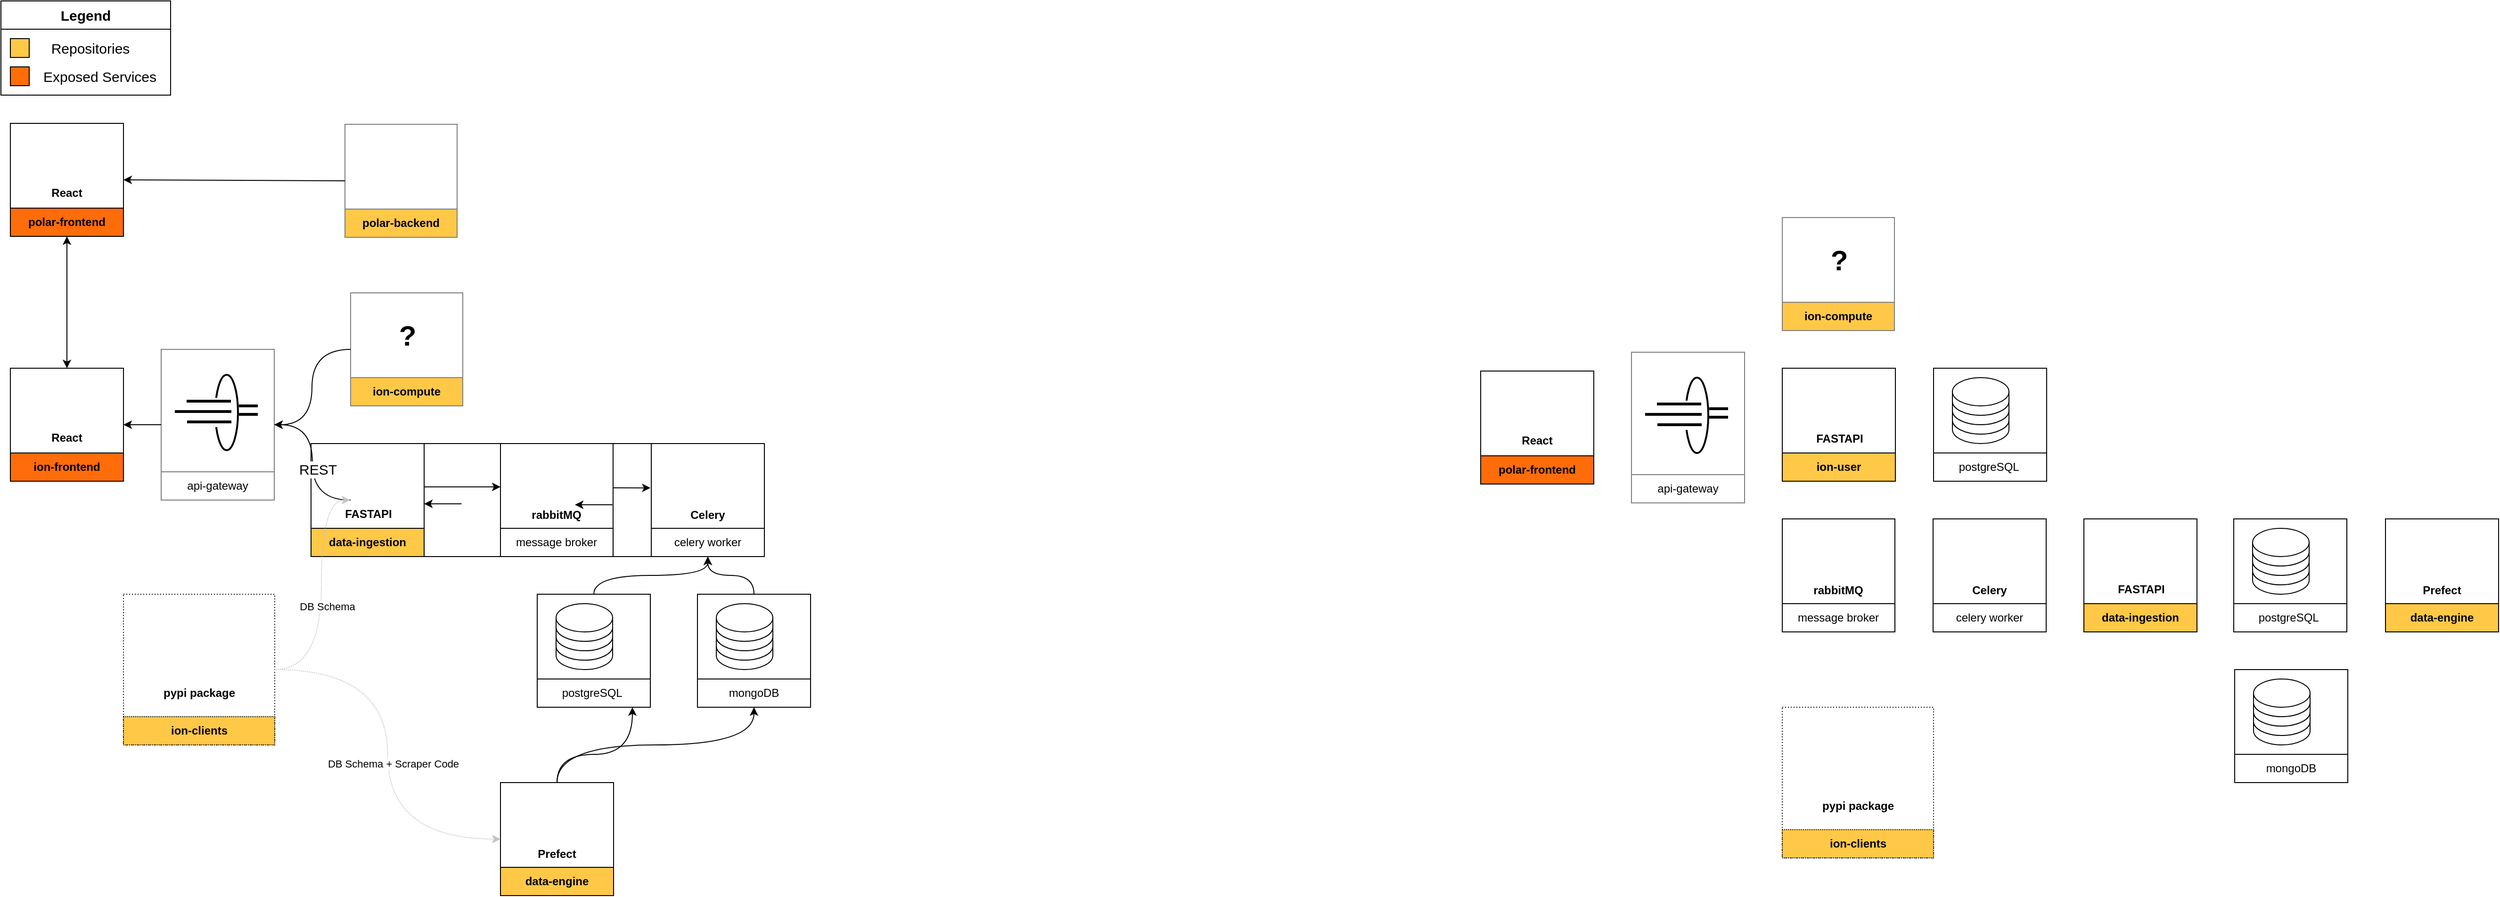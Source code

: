 <mxfile version="20.8.16" type="device"><diagram id="ExhYxQzAcuOy9JHTL2ED" name="Page-1"><mxGraphModel dx="445" dy="863" grid="1" gridSize="10" guides="1" tooltips="1" connect="1" arrows="1" fold="1" page="1" pageScale="1" pageWidth="827" pageHeight="1169" math="0" shadow="0"><root><mxCell id="0"/><mxCell id="1" parent="0"/><mxCell id="QATVkv1uI5RGOfBetFXg-28" value="" style="group;fillColor=#CAAEF5;fontColor=#333333;strokeColor=#666666;" parent="1" vertex="1" connectable="0"><mxGeometry x="1480" y="520" width="280" height="120" as="geometry"/></mxCell><mxCell id="QATVkv1uI5RGOfBetFXg-54" value="" style="rounded=0;whiteSpace=wrap;html=1;strokeColor=#000000;fontSize=30;fillColor=#FFFFFF;" parent="QATVkv1uI5RGOfBetFXg-28" vertex="1"><mxGeometry x="-160.533" width="440.533" height="120" as="geometry"/></mxCell><mxCell id="QATVkv1uI5RGOfBetFXg-29" value="" style="whiteSpace=wrap;html=1;aspect=fixed;strokeColor=#000000;" parent="QATVkv1uI5RGOfBetFXg-28" vertex="1"><mxGeometry width="119.467" height="119.467" as="geometry"/></mxCell><mxCell id="QATVkv1uI5RGOfBetFXg-31" value="&lt;b&gt;rabbitMQ&lt;/b&gt;" style="text;html=1;strokeColor=none;fillColor=none;align=center;verticalAlign=middle;whiteSpace=wrap;rounded=0;" parent="QATVkv1uI5RGOfBetFXg-28" vertex="1"><mxGeometry y="61" width="119.467" height="30" as="geometry"/></mxCell><mxCell id="QATVkv1uI5RGOfBetFXg-32" value="message broker" style="rounded=0;whiteSpace=wrap;html=1;strokeColor=#000000;" parent="QATVkv1uI5RGOfBetFXg-28" vertex="1"><mxGeometry y="90" width="119.467" height="30" as="geometry"/></mxCell><mxCell id="QATVkv1uI5RGOfBetFXg-33" value="" style="shape=image;verticalLabelPosition=bottom;labelBackgroundColor=default;verticalAlign=top;aspect=fixed;imageAspect=0;image=https://cdn.thenewstack.io/media/2014/04/homepage-docker-logo.png;" parent="QATVkv1uI5RGOfBetFXg-28" vertex="1"><mxGeometry x="87.111" y="2" width="30.364" height="25.128" as="geometry"/></mxCell><mxCell id="QATVkv1uI5RGOfBetFXg-27" value="" style="shape=image;verticalLabelPosition=bottom;labelBackgroundColor=default;verticalAlign=top;aspect=fixed;imageAspect=0;image=https://cdn.freebiesupply.com/logos/large/2x/rabbitmq-logo-png-transparent.png;" parent="QATVkv1uI5RGOfBetFXg-28" vertex="1"><mxGeometry x="42.062" y="23.4" width="35.342" height="37.433" as="geometry"/></mxCell><mxCell id="QATVkv1uI5RGOfBetFXg-57" value="" style="endArrow=classic;html=1;rounded=0;strokeColor=#000000;fontSize=30;exitX=1.002;exitY=0.383;exitDx=0;exitDy=0;exitPerimeter=0;" parent="QATVkv1uI5RGOfBetFXg-28" edge="1"><mxGeometry width="50" height="50" relative="1" as="geometry"><mxPoint x="119.47" y="47.03" as="sourcePoint"/><mxPoint x="159.23" y="47.07" as="targetPoint"/></mxGeometry></mxCell><mxCell id="SVXWoCBxhuAYc9xkuDlU-18" value="" style="group" parent="1" vertex="1" connectable="0"><mxGeometry x="1480" y="880" width="120" height="120" as="geometry"/></mxCell><mxCell id="SVXWoCBxhuAYc9xkuDlU-14" value="" style="whiteSpace=wrap;html=1;aspect=fixed;strokeColor=#000000;" parent="SVXWoCBxhuAYc9xkuDlU-18" vertex="1"><mxGeometry width="120" height="120" as="geometry"/></mxCell><mxCell id="SVXWoCBxhuAYc9xkuDlU-1" value="" style="shape=image;verticalLabelPosition=bottom;labelBackgroundColor=default;verticalAlign=top;aspect=fixed;imageAspect=0;image=https://cdn.cookielaw.org/logos/06aed6f4-2a95-4ea3-830f-8a58d00e95f3/a5bbb6a9-9eda-4337-911d-748d3ba8de00/e6a6f399-c126-472d-8dcb-721200063fe9/prefect-logo-gradient-navy.png;clipPath=inset(0% 83.33% 0% 0%);" parent="SVXWoCBxhuAYc9xkuDlU-18" vertex="1"><mxGeometry x="44.44" y="14.09" width="31.11" height="47.91" as="geometry"/></mxCell><mxCell id="SVXWoCBxhuAYc9xkuDlU-16" value="&lt;b&gt;Prefect&lt;/b&gt;" style="text;html=1;strokeColor=none;fillColor=none;align=center;verticalAlign=middle;whiteSpace=wrap;rounded=0;" parent="SVXWoCBxhuAYc9xkuDlU-18" vertex="1"><mxGeometry y="61" width="120" height="30" as="geometry"/></mxCell><mxCell id="SVXWoCBxhuAYc9xkuDlU-17" value="&lt;b&gt;data-engine&lt;/b&gt;" style="rounded=0;whiteSpace=wrap;html=1;strokeColor=#000000;fillColor=#FFC847;" parent="SVXWoCBxhuAYc9xkuDlU-18" vertex="1"><mxGeometry y="90" width="120" height="30" as="geometry"/></mxCell><mxCell id="SVXWoCBxhuAYc9xkuDlU-67" value="" style="shape=image;verticalLabelPosition=bottom;labelBackgroundColor=default;verticalAlign=top;aspect=fixed;imageAspect=0;image=https://cdn.thenewstack.io/media/2014/04/homepage-docker-logo.png;" parent="SVXWoCBxhuAYc9xkuDlU-18" vertex="1"><mxGeometry x="87.5" y="2" width="30.5" height="25.24" as="geometry"/></mxCell><mxCell id="eRYRirckqmiSLzwmpK29-10" value="" style="shape=image;verticalLabelPosition=bottom;labelBackgroundColor=default;verticalAlign=top;aspect=fixed;imageAspect=0;image=https://cdn3.iconfinder.com/data/icons/logos-and-brands-adobe/512/267_Python-512.png;" parent="SVXWoCBxhuAYc9xkuDlU-18" vertex="1"><mxGeometry x="3" y="3" width="30" height="30" as="geometry"/></mxCell><mxCell id="SVXWoCBxhuAYc9xkuDlU-24" value="" style="group" parent="1" vertex="1" connectable="0"><mxGeometry x="960" y="440" width="120" height="120" as="geometry"/></mxCell><mxCell id="SVXWoCBxhuAYc9xkuDlU-20" value="" style="whiteSpace=wrap;html=1;aspect=fixed;strokeColor=#000000;container=0;" parent="SVXWoCBxhuAYc9xkuDlU-24" vertex="1"><mxGeometry width="120" height="120" as="geometry"/></mxCell><mxCell id="SVXWoCBxhuAYc9xkuDlU-22" value="&lt;b&gt;React&lt;/b&gt;" style="text;html=1;strokeColor=none;fillColor=none;align=center;verticalAlign=middle;whiteSpace=wrap;rounded=0;container=0;" parent="SVXWoCBxhuAYc9xkuDlU-24" vertex="1"><mxGeometry y="59" width="120" height="30" as="geometry"/></mxCell><mxCell id="SVXWoCBxhuAYc9xkuDlU-23" value="&lt;b&gt;ion-frontend&lt;/b&gt;" style="rounded=0;whiteSpace=wrap;html=1;strokeColor=#000000;container=0;fillColor=#FF6C0A;" parent="SVXWoCBxhuAYc9xkuDlU-24" vertex="1"><mxGeometry y="90" width="120" height="30" as="geometry"/></mxCell><mxCell id="hdRkNQ8Wkv3Grxnh5tuh-3" value="" style="shape=image;verticalLabelPosition=bottom;labelBackgroundColor=default;verticalAlign=top;aspect=fixed;imageAspect=0;image=https://upload.wikimedia.org/wikipedia/commons/thumb/a/a7/React-icon.svg/2300px-React-icon.svg.png;container=0;" parent="SVXWoCBxhuAYc9xkuDlU-24" vertex="1"><mxGeometry x="33" y="17" width="53.02" height="46.08" as="geometry"/></mxCell><mxCell id="SVXWoCBxhuAYc9xkuDlU-60" value="" style="shape=image;verticalLabelPosition=bottom;labelBackgroundColor=default;verticalAlign=top;aspect=fixed;imageAspect=0;image=https://cdn.thenewstack.io/media/2014/04/homepage-docker-logo.png;" parent="SVXWoCBxhuAYc9xkuDlU-24" vertex="1"><mxGeometry x="86.5" y="3" width="30.5" height="25.24" as="geometry"/></mxCell><mxCell id="eRYRirckqmiSLzwmpK29-11" value="" style="shape=image;verticalLabelPosition=bottom;labelBackgroundColor=default;verticalAlign=top;aspect=fixed;imageAspect=0;image=https://cdn-icons-png.flaticon.com/512/5968/5968381.png;" parent="SVXWoCBxhuAYc9xkuDlU-24" vertex="1"><mxGeometry x="3" y="3" width="26.38" height="26.38" as="geometry"/></mxCell><mxCell id="SVXWoCBxhuAYc9xkuDlU-31" value="" style="group;fontStyle=1" parent="1" vertex="1" connectable="0"><mxGeometry x="1280" y="520" width="559" height="390" as="geometry"/></mxCell><mxCell id="QATVkv1uI5RGOfBetFXg-55" value="" style="whiteSpace=wrap;html=1;aspect=fixed;strokeColor=#000000;fontSize=30;fillColor=#FFFFFF;" parent="SVXWoCBxhuAYc9xkuDlU-31" vertex="1"><mxGeometry x="-1" width="120" height="120" as="geometry"/></mxCell><mxCell id="SVXWoCBxhuAYc9xkuDlU-28" value="&lt;b&gt;FASTAPI&lt;/b&gt;" style="text;html=1;strokeColor=none;fillColor=none;align=center;verticalAlign=middle;whiteSpace=wrap;rounded=0;container=0;" parent="SVXWoCBxhuAYc9xkuDlU-31" vertex="1"><mxGeometry y="60" width="120" height="30" as="geometry"/></mxCell><mxCell id="SVXWoCBxhuAYc9xkuDlU-29" value="&lt;b&gt;data-ingestion&lt;/b&gt;" style="rounded=0;whiteSpace=wrap;html=1;strokeColor=#000000;container=0;fillColor=#FFC847;" parent="SVXWoCBxhuAYc9xkuDlU-31" vertex="1"><mxGeometry x="-1" y="90" width="120" height="30" as="geometry"/></mxCell><mxCell id="SVXWoCBxhuAYc9xkuDlU-25" value="" style="shape=image;verticalLabelPosition=bottom;labelBackgroundColor=default;verticalAlign=top;aspect=fixed;imageAspect=0;image=https://pbs.twimg.com/profile_images/1417542931209199621/fWMEIB5j_400x400.jpg;" parent="SVXWoCBxhuAYc9xkuDlU-31" vertex="1"><mxGeometry x="35" y="10" width="50" height="50" as="geometry"/></mxCell><mxCell id="SVXWoCBxhuAYc9xkuDlU-68" value="" style="shape=image;verticalLabelPosition=bottom;labelBackgroundColor=default;verticalAlign=top;aspect=fixed;imageAspect=0;image=https://cdn.thenewstack.io/media/2014/04/homepage-docker-logo.png;" parent="SVXWoCBxhuAYc9xkuDlU-31" vertex="1"><mxGeometry x="86.5" y="3" width="30.5" height="25.24" as="geometry"/></mxCell><mxCell id="QATVkv1uI5RGOfBetFXg-59" value="" style="endArrow=classic;html=1;rounded=0;strokeColor=#000000;fontSize=30;exitX=1.002;exitY=0.383;exitDx=0;exitDy=0;exitPerimeter=0;" parent="SVXWoCBxhuAYc9xkuDlU-31" edge="1"><mxGeometry width="50" height="50" relative="1" as="geometry"><mxPoint x="158.76" y="64.04" as="sourcePoint"/><mxPoint x="119.0" y="64.0" as="targetPoint"/></mxGeometry></mxCell><mxCell id="QATVkv1uI5RGOfBetFXg-60" value="" style="endArrow=classic;html=1;rounded=0;strokeColor=#000000;fontSize=30;exitX=1.002;exitY=0.383;exitDx=0;exitDy=0;exitPerimeter=0;" parent="SVXWoCBxhuAYc9xkuDlU-31" edge="1"><mxGeometry width="50" height="50" relative="1" as="geometry"><mxPoint x="318.76" y="65.04" as="sourcePoint"/><mxPoint x="279.0" y="65.0" as="targetPoint"/></mxGeometry></mxCell><mxCell id="SVXWoCBxhuAYc9xkuDlU-13" value="" style="group" parent="SVXWoCBxhuAYc9xkuDlU-31" vertex="1" connectable="0"><mxGeometry x="239" y="160" width="120" height="120" as="geometry"/></mxCell><mxCell id="SVXWoCBxhuAYc9xkuDlU-5" value="" style="whiteSpace=wrap;html=1;aspect=fixed;strokeColor=#000000;" parent="SVXWoCBxhuAYc9xkuDlU-13" vertex="1"><mxGeometry width="120" height="120" as="geometry"/></mxCell><mxCell id="SVXWoCBxhuAYc9xkuDlU-12" value="" style="rounded=0;whiteSpace=wrap;html=1;strokeColor=#000000;" parent="SVXWoCBxhuAYc9xkuDlU-13" vertex="1"><mxGeometry width="120" height="90" as="geometry"/></mxCell><mxCell id="SVXWoCBxhuAYc9xkuDlU-8" value="" style="shape=cylinder3;whiteSpace=wrap;html=1;boundedLbl=1;backgroundOutline=1;size=15;" parent="SVXWoCBxhuAYc9xkuDlU-13" vertex="1"><mxGeometry x="20" y="40" width="60" height="40" as="geometry"/></mxCell><mxCell id="SVXWoCBxhuAYc9xkuDlU-7" value="" style="shape=cylinder3;whiteSpace=wrap;html=1;boundedLbl=1;backgroundOutline=1;size=15;" parent="SVXWoCBxhuAYc9xkuDlU-13" vertex="1"><mxGeometry x="20" y="30" width="60" height="40" as="geometry"/></mxCell><mxCell id="SVXWoCBxhuAYc9xkuDlU-6" value="" style="shape=cylinder3;whiteSpace=wrap;html=1;boundedLbl=1;backgroundOutline=1;size=15;" parent="SVXWoCBxhuAYc9xkuDlU-13" vertex="1"><mxGeometry x="20" y="20" width="60" height="40" as="geometry"/></mxCell><mxCell id="vQ2DJIrth9r0bhbWksOf-6" value="" style="shape=cylinder3;whiteSpace=wrap;html=1;boundedLbl=1;backgroundOutline=1;size=15;" parent="SVXWoCBxhuAYc9xkuDlU-13" vertex="1"><mxGeometry x="20" y="10" width="60" height="40" as="geometry"/></mxCell><mxCell id="SVXWoCBxhuAYc9xkuDlU-3" value="" style="shape=image;verticalLabelPosition=bottom;labelBackgroundColor=default;verticalAlign=top;aspect=fixed;imageAspect=0;image=https://upload.wikimedia.org/wikipedia/commons/2/29/Postgresql_elephant.svg;" parent="SVXWoCBxhuAYc9xkuDlU-13" vertex="1"><mxGeometry x="56.5" y="35" width="48.46" height="50" as="geometry"/></mxCell><mxCell id="SVXWoCBxhuAYc9xkuDlU-10" value="&lt;span style=&quot;font-weight: normal;&quot;&gt;postgreSQL&amp;nbsp;&lt;/span&gt;" style="text;html=1;strokeColor=none;fillColor=none;align=center;verticalAlign=middle;whiteSpace=wrap;rounded=0;fontStyle=1" parent="SVXWoCBxhuAYc9xkuDlU-13" vertex="1"><mxGeometry y="90" width="120" height="30" as="geometry"/></mxCell><mxCell id="SVXWoCBxhuAYc9xkuDlU-69" value="" style="shape=image;verticalLabelPosition=bottom;labelBackgroundColor=default;verticalAlign=top;aspect=fixed;imageAspect=0;image=https://cdn.thenewstack.io/media/2014/04/homepage-docker-logo.png;" parent="SVXWoCBxhuAYc9xkuDlU-13" vertex="1"><mxGeometry x="86.5" y="3" width="30.5" height="25.24" as="geometry"/></mxCell><mxCell id="SVXWoCBxhuAYc9xkuDlU-77" value="" style="group;fontStyle=1" parent="SVXWoCBxhuAYc9xkuDlU-31" vertex="1" connectable="0"><mxGeometry x="409" y="160" width="120" height="120" as="geometry"/></mxCell><mxCell id="SVXWoCBxhuAYc9xkuDlU-78" value="" style="whiteSpace=wrap;html=1;aspect=fixed;strokeColor=#000000;" parent="SVXWoCBxhuAYc9xkuDlU-77" vertex="1"><mxGeometry width="120" height="120" as="geometry"/></mxCell><mxCell id="SVXWoCBxhuAYc9xkuDlU-79" value="" style="rounded=0;whiteSpace=wrap;html=1;strokeColor=#000000;" parent="SVXWoCBxhuAYc9xkuDlU-77" vertex="1"><mxGeometry width="120" height="90" as="geometry"/></mxCell><mxCell id="SVXWoCBxhuAYc9xkuDlU-80" value="" style="shape=cylinder3;whiteSpace=wrap;html=1;boundedLbl=1;backgroundOutline=1;size=15;" parent="SVXWoCBxhuAYc9xkuDlU-77" vertex="1"><mxGeometry x="20" y="40" width="60" height="40" as="geometry"/></mxCell><mxCell id="SVXWoCBxhuAYc9xkuDlU-81" value="" style="shape=cylinder3;whiteSpace=wrap;html=1;boundedLbl=1;backgroundOutline=1;size=15;" parent="SVXWoCBxhuAYc9xkuDlU-77" vertex="1"><mxGeometry x="20" y="30" width="60" height="40" as="geometry"/></mxCell><mxCell id="SVXWoCBxhuAYc9xkuDlU-82" value="" style="shape=cylinder3;whiteSpace=wrap;html=1;boundedLbl=1;backgroundOutline=1;size=15;" parent="SVXWoCBxhuAYc9xkuDlU-77" vertex="1"><mxGeometry x="20" y="20" width="60" height="40" as="geometry"/></mxCell><mxCell id="SVXWoCBxhuAYc9xkuDlU-83" value="" style="shape=cylinder3;whiteSpace=wrap;html=1;boundedLbl=1;backgroundOutline=1;size=15;" parent="SVXWoCBxhuAYc9xkuDlU-77" vertex="1"><mxGeometry x="20" y="10" width="60" height="40" as="geometry"/></mxCell><mxCell id="SVXWoCBxhuAYc9xkuDlU-85" value="&lt;span style=&quot;font-weight: normal;&quot;&gt;mongoDB&lt;/span&gt;" style="text;html=1;strokeColor=none;fillColor=none;align=center;verticalAlign=middle;whiteSpace=wrap;rounded=0;fontStyle=1" parent="SVXWoCBxhuAYc9xkuDlU-77" vertex="1"><mxGeometry y="90" width="120" height="30" as="geometry"/></mxCell><mxCell id="SVXWoCBxhuAYc9xkuDlU-86" value="" style="shape=image;verticalLabelPosition=bottom;labelBackgroundColor=default;verticalAlign=top;aspect=fixed;imageAspect=0;image=https://cdn.thenewstack.io/media/2014/04/homepage-docker-logo.png;" parent="SVXWoCBxhuAYc9xkuDlU-77" vertex="1"><mxGeometry x="86.5" y="3" width="30.5" height="25.24" as="geometry"/></mxCell><mxCell id="SVXWoCBxhuAYc9xkuDlU-87" value="" style="shape=image;verticalLabelPosition=bottom;labelBackgroundColor=default;verticalAlign=top;aspect=fixed;imageAspect=0;image=https://miro.medium.com/max/512/1*doAg1_fMQKWFoub-6gwUiQ.png;clipPath=inset(0.33% 33.33% 22.33% 33.33%);" parent="SVXWoCBxhuAYc9xkuDlU-77" vertex="1"><mxGeometry x="69" y="28.24" width="25.86" height="60" as="geometry"/></mxCell><mxCell id="eRYRirckqmiSLzwmpK29-2" value="" style="shape=image;verticalLabelPosition=bottom;labelBackgroundColor=default;verticalAlign=top;aspect=fixed;imageAspect=0;image=https://cdn3.iconfinder.com/data/icons/logos-and-brands-adobe/512/267_Python-512.png;" parent="SVXWoCBxhuAYc9xkuDlU-31" vertex="1"><mxGeometry x="2" y="3" width="30" height="30" as="geometry"/></mxCell><mxCell id="-zPoC6QKQFAVpqKAOt8C-24" value="" style="group" vertex="1" connectable="0" parent="SVXWoCBxhuAYc9xkuDlU-31"><mxGeometry x="2039" y="80" width="120" height="120" as="geometry"/></mxCell><mxCell id="-zPoC6QKQFAVpqKAOt8C-25" value="" style="whiteSpace=wrap;html=1;aspect=fixed;strokeColor=#000000;" vertex="1" parent="-zPoC6QKQFAVpqKAOt8C-24"><mxGeometry width="120" height="120" as="geometry"/></mxCell><mxCell id="-zPoC6QKQFAVpqKAOt8C-26" value="" style="rounded=0;whiteSpace=wrap;html=1;strokeColor=#000000;" vertex="1" parent="-zPoC6QKQFAVpqKAOt8C-24"><mxGeometry width="120" height="90" as="geometry"/></mxCell><mxCell id="-zPoC6QKQFAVpqKAOt8C-27" value="" style="shape=cylinder3;whiteSpace=wrap;html=1;boundedLbl=1;backgroundOutline=1;size=15;" vertex="1" parent="-zPoC6QKQFAVpqKAOt8C-24"><mxGeometry x="20" y="40" width="60" height="40" as="geometry"/></mxCell><mxCell id="-zPoC6QKQFAVpqKAOt8C-28" value="" style="shape=cylinder3;whiteSpace=wrap;html=1;boundedLbl=1;backgroundOutline=1;size=15;" vertex="1" parent="-zPoC6QKQFAVpqKAOt8C-24"><mxGeometry x="20" y="30" width="60" height="40" as="geometry"/></mxCell><mxCell id="-zPoC6QKQFAVpqKAOt8C-29" value="" style="shape=cylinder3;whiteSpace=wrap;html=1;boundedLbl=1;backgroundOutline=1;size=15;" vertex="1" parent="-zPoC6QKQFAVpqKAOt8C-24"><mxGeometry x="20" y="20" width="60" height="40" as="geometry"/></mxCell><mxCell id="-zPoC6QKQFAVpqKAOt8C-30" value="" style="shape=cylinder3;whiteSpace=wrap;html=1;boundedLbl=1;backgroundOutline=1;size=15;" vertex="1" parent="-zPoC6QKQFAVpqKAOt8C-24"><mxGeometry x="20" y="10" width="60" height="40" as="geometry"/></mxCell><mxCell id="-zPoC6QKQFAVpqKAOt8C-31" value="" style="shape=image;verticalLabelPosition=bottom;labelBackgroundColor=default;verticalAlign=top;aspect=fixed;imageAspect=0;image=https://upload.wikimedia.org/wikipedia/commons/2/29/Postgresql_elephant.svg;" vertex="1" parent="-zPoC6QKQFAVpqKAOt8C-24"><mxGeometry x="56.5" y="35" width="48.46" height="50" as="geometry"/></mxCell><mxCell id="-zPoC6QKQFAVpqKAOt8C-32" value="&lt;span style=&quot;font-weight: normal;&quot;&gt;postgreSQL&amp;nbsp;&lt;/span&gt;" style="text;html=1;strokeColor=none;fillColor=none;align=center;verticalAlign=middle;whiteSpace=wrap;rounded=0;fontStyle=1" vertex="1" parent="-zPoC6QKQFAVpqKAOt8C-24"><mxGeometry y="90" width="120" height="30" as="geometry"/></mxCell><mxCell id="-zPoC6QKQFAVpqKAOt8C-33" value="" style="shape=image;verticalLabelPosition=bottom;labelBackgroundColor=default;verticalAlign=top;aspect=fixed;imageAspect=0;image=https://cdn.thenewstack.io/media/2014/04/homepage-docker-logo.png;" vertex="1" parent="-zPoC6QKQFAVpqKAOt8C-24"><mxGeometry x="86.5" y="3" width="30.5" height="25.24" as="geometry"/></mxCell><mxCell id="-zPoC6QKQFAVpqKAOt8C-129" value="" style="group;fontStyle=1" vertex="1" connectable="0" parent="SVXWoCBxhuAYc9xkuDlU-31"><mxGeometry x="2040" y="240" width="120" height="120" as="geometry"/></mxCell><mxCell id="-zPoC6QKQFAVpqKAOt8C-130" value="" style="whiteSpace=wrap;html=1;aspect=fixed;strokeColor=#000000;" vertex="1" parent="-zPoC6QKQFAVpqKAOt8C-129"><mxGeometry width="120" height="120" as="geometry"/></mxCell><mxCell id="-zPoC6QKQFAVpqKAOt8C-131" value="" style="rounded=0;whiteSpace=wrap;html=1;strokeColor=#000000;" vertex="1" parent="-zPoC6QKQFAVpqKAOt8C-129"><mxGeometry width="120" height="90" as="geometry"/></mxCell><mxCell id="-zPoC6QKQFAVpqKAOt8C-132" value="" style="shape=cylinder3;whiteSpace=wrap;html=1;boundedLbl=1;backgroundOutline=1;size=15;" vertex="1" parent="-zPoC6QKQFAVpqKAOt8C-129"><mxGeometry x="20" y="40" width="60" height="40" as="geometry"/></mxCell><mxCell id="-zPoC6QKQFAVpqKAOt8C-133" value="" style="shape=cylinder3;whiteSpace=wrap;html=1;boundedLbl=1;backgroundOutline=1;size=15;" vertex="1" parent="-zPoC6QKQFAVpqKAOt8C-129"><mxGeometry x="20" y="30" width="60" height="40" as="geometry"/></mxCell><mxCell id="-zPoC6QKQFAVpqKAOt8C-134" value="" style="shape=cylinder3;whiteSpace=wrap;html=1;boundedLbl=1;backgroundOutline=1;size=15;" vertex="1" parent="-zPoC6QKQFAVpqKAOt8C-129"><mxGeometry x="20" y="20" width="60" height="40" as="geometry"/></mxCell><mxCell id="-zPoC6QKQFAVpqKAOt8C-135" value="" style="shape=cylinder3;whiteSpace=wrap;html=1;boundedLbl=1;backgroundOutline=1;size=15;" vertex="1" parent="-zPoC6QKQFAVpqKAOt8C-129"><mxGeometry x="20" y="10" width="60" height="40" as="geometry"/></mxCell><mxCell id="-zPoC6QKQFAVpqKAOt8C-136" value="&lt;span style=&quot;font-weight: normal;&quot;&gt;mongoDB&lt;/span&gt;" style="text;html=1;strokeColor=none;fillColor=none;align=center;verticalAlign=middle;whiteSpace=wrap;rounded=0;fontStyle=1" vertex="1" parent="-zPoC6QKQFAVpqKAOt8C-129"><mxGeometry y="90" width="120" height="30" as="geometry"/></mxCell><mxCell id="-zPoC6QKQFAVpqKAOt8C-137" value="" style="shape=image;verticalLabelPosition=bottom;labelBackgroundColor=default;verticalAlign=top;aspect=fixed;imageAspect=0;image=https://cdn.thenewstack.io/media/2014/04/homepage-docker-logo.png;" vertex="1" parent="-zPoC6QKQFAVpqKAOt8C-129"><mxGeometry x="86.5" y="3" width="30.5" height="25.24" as="geometry"/></mxCell><mxCell id="-zPoC6QKQFAVpqKAOt8C-138" value="" style="shape=image;verticalLabelPosition=bottom;labelBackgroundColor=default;verticalAlign=top;aspect=fixed;imageAspect=0;image=https://miro.medium.com/max/512/1*doAg1_fMQKWFoub-6gwUiQ.png;clipPath=inset(0.33% 33.33% 22.33% 33.33%);" vertex="1" parent="-zPoC6QKQFAVpqKAOt8C-129"><mxGeometry x="69" y="28.24" width="25.86" height="60" as="geometry"/></mxCell><mxCell id="SVXWoCBxhuAYc9xkuDlU-50" value="" style="group;fontStyle=1" parent="1" vertex="1" connectable="0"><mxGeometry x="1120" y="420" width="120" height="160" as="geometry"/></mxCell><mxCell id="SVXWoCBxhuAYc9xkuDlU-38" value="" style="rounded=0;whiteSpace=wrap;html=1;strokeColor=#7D7D7D;" parent="SVXWoCBxhuAYc9xkuDlU-50" vertex="1"><mxGeometry width="120" height="160" as="geometry"/></mxCell><mxCell id="SVXWoCBxhuAYc9xkuDlU-47" value="" style="group" parent="SVXWoCBxhuAYc9xkuDlU-50" vertex="1" connectable="0"><mxGeometry x="14.5" y="27" width="88" height="80" as="geometry"/></mxCell><mxCell id="SVXWoCBxhuAYc9xkuDlU-39" value="" style="ellipse;whiteSpace=wrap;html=1;strokeColor=#000000;strokeWidth=2;" parent="SVXWoCBxhuAYc9xkuDlU-47" vertex="1"><mxGeometry x="43" width="24" height="80" as="geometry"/></mxCell><mxCell id="SVXWoCBxhuAYc9xkuDlU-41" value="" style="rounded=0;whiteSpace=wrap;html=1;strokeColor=#FFFFFF;" parent="SVXWoCBxhuAYc9xkuDlU-47" vertex="1"><mxGeometry x="41" y="25" width="10" height="30" as="geometry"/></mxCell><mxCell id="SVXWoCBxhuAYc9xkuDlU-42" value="" style="endArrow=none;html=1;strokeWidth=3;curved=1;" parent="SVXWoCBxhuAYc9xkuDlU-47" edge="1"><mxGeometry width="50" height="50" relative="1" as="geometry"><mxPoint x="12.5" y="28" as="sourcePoint"/><mxPoint x="59.5" y="28" as="targetPoint"/></mxGeometry></mxCell><mxCell id="SVXWoCBxhuAYc9xkuDlU-43" value="" style="endArrow=none;html=1;strokeWidth=3;curved=1;" parent="SVXWoCBxhuAYc9xkuDlU-47" edge="1"><mxGeometry width="50" height="50" relative="1" as="geometry"><mxPoint y="39" as="sourcePoint"/><mxPoint x="60" y="39" as="targetPoint"/></mxGeometry></mxCell><mxCell id="SVXWoCBxhuAYc9xkuDlU-44" value="" style="endArrow=none;html=1;strokeWidth=3;curved=1;" parent="SVXWoCBxhuAYc9xkuDlU-47" edge="1"><mxGeometry width="50" height="50" relative="1" as="geometry"><mxPoint x="13" y="50" as="sourcePoint"/><mxPoint x="60" y="50" as="targetPoint"/></mxGeometry></mxCell><mxCell id="SVXWoCBxhuAYc9xkuDlU-45" value="" style="endArrow=none;html=1;strokeWidth=3;curved=1;" parent="SVXWoCBxhuAYc9xkuDlU-47" edge="1"><mxGeometry width="50" height="50" relative="1" as="geometry"><mxPoint x="68" y="33" as="sourcePoint"/><mxPoint x="88" y="33" as="targetPoint"/></mxGeometry></mxCell><mxCell id="SVXWoCBxhuAYc9xkuDlU-46" value="" style="endArrow=none;html=1;strokeWidth=3;curved=1;" parent="SVXWoCBxhuAYc9xkuDlU-47" edge="1"><mxGeometry width="50" height="50" relative="1" as="geometry"><mxPoint x="68" y="42" as="sourcePoint"/><mxPoint x="88" y="42" as="targetPoint"/></mxGeometry></mxCell><mxCell id="SVXWoCBxhuAYc9xkuDlU-48" value="&lt;span style=&quot;font-weight: normal;&quot;&gt;api-gateway&lt;/span&gt;" style="rounded=0;whiteSpace=wrap;html=1;strokeColor=#7D7D7D;strokeWidth=1;fontStyle=1" parent="SVXWoCBxhuAYc9xkuDlU-50" vertex="1"><mxGeometry y="130" width="120" height="30" as="geometry"/></mxCell><mxCell id="SVXWoCBxhuAYc9xkuDlU-52" value="" style="endArrow=classic;html=1;strokeWidth=1;curved=1;entryX=1;entryY=0.5;entryDx=0;entryDy=0;exitX=0;exitY=0.5;exitDx=0;exitDy=0;" parent="1" source="SVXWoCBxhuAYc9xkuDlU-38" target="SVXWoCBxhuAYc9xkuDlU-20" edge="1"><mxGeometry width="50" height="50" relative="1" as="geometry"><mxPoint x="1200" y="430" as="sourcePoint"/><mxPoint x="1250" y="380" as="targetPoint"/></mxGeometry></mxCell><mxCell id="SVXWoCBxhuAYc9xkuDlU-53" style="edgeStyle=orthogonalEdgeStyle;curved=1;orthogonalLoop=1;jettySize=auto;html=1;entryX=1;entryY=0.5;entryDx=0;entryDy=0;strokeWidth=1;" parent="1" target="SVXWoCBxhuAYc9xkuDlU-38" edge="1"><mxGeometry relative="1" as="geometry"><mxPoint x="1321.0" y="580.0" as="sourcePoint"/></mxGeometry></mxCell><mxCell id="QATVkv1uI5RGOfBetFXg-72" value="REST" style="edgeLabel;html=1;align=center;verticalAlign=middle;resizable=0;points=[];fontSize=15;" parent="SVXWoCBxhuAYc9xkuDlU-53" vertex="1" connectable="0"><mxGeometry x="-0.315" y="-5" relative="1" as="geometry"><mxPoint y="-19" as="offset"/></mxGeometry></mxCell><mxCell id="SVXWoCBxhuAYc9xkuDlU-76" style="edgeStyle=orthogonalEdgeStyle;curved=1;orthogonalLoop=1;jettySize=auto;html=1;strokeWidth=1;entryX=0.5;entryY=1;entryDx=0;entryDy=0;exitX=0.5;exitY=0;exitDx=0;exitDy=0;" parent="1" source="SVXWoCBxhuAYc9xkuDlU-12" target="QATVkv1uI5RGOfBetFXg-52" edge="1"><mxGeometry relative="1" as="geometry"/></mxCell><mxCell id="SVXWoCBxhuAYc9xkuDlU-88" style="edgeStyle=orthogonalEdgeStyle;curved=1;orthogonalLoop=1;jettySize=auto;html=1;strokeWidth=1;exitX=0.5;exitY=0;exitDx=0;exitDy=0;" parent="1" source="SVXWoCBxhuAYc9xkuDlU-79" target="QATVkv1uI5RGOfBetFXg-52" edge="1"><mxGeometry relative="1" as="geometry"/></mxCell><mxCell id="SVXWoCBxhuAYc9xkuDlU-89" value="" style="group" parent="1" vertex="1" connectable="0"><mxGeometry x="1321" y="360" width="119" height="120" as="geometry"/></mxCell><mxCell id="vQ2DJIrth9r0bhbWksOf-18" value="" style="rounded=0;whiteSpace=wrap;html=1;fontStyle=1;strokeColor=#7D7D7D;" parent="SVXWoCBxhuAYc9xkuDlU-89" vertex="1"><mxGeometry width="119" height="120" as="geometry"/></mxCell><mxCell id="SVXWoCBxhuAYc9xkuDlU-55" value="ion-compute" style="rounded=0;whiteSpace=wrap;html=1;fontStyle=1;strokeColor=#7D7D7D;fillColor=#FFC847;" parent="SVXWoCBxhuAYc9xkuDlU-89" vertex="1"><mxGeometry y="90" width="119" height="30" as="geometry"/></mxCell><mxCell id="QATVkv1uI5RGOfBetFXg-15" value="&lt;b&gt;&lt;font style=&quot;font-size: 30px;&quot;&gt;?&lt;/font&gt;&lt;/b&gt;" style="text;html=1;strokeColor=none;fillColor=none;align=center;verticalAlign=middle;whiteSpace=wrap;rounded=0;dashed=1;dashPattern=1 1;" parent="SVXWoCBxhuAYc9xkuDlU-89" vertex="1"><mxGeometry x="29.5" y="30" width="60.5" height="30" as="geometry"/></mxCell><mxCell id="eRYRirckqmiSLzwmpK29-12" value="" style="shape=image;verticalLabelPosition=bottom;labelBackgroundColor=default;verticalAlign=top;aspect=fixed;imageAspect=0;image=https://upload.wikimedia.org/wikipedia/commons/thumb/d/d5/Rust_programming_language_black_logo.svg/1200px-Rust_programming_language_black_logo.svg.png;" parent="SVXWoCBxhuAYc9xkuDlU-89" vertex="1"><mxGeometry x="4.5" y="4" width="29" height="29" as="geometry"/></mxCell><mxCell id="QATVkv1uI5RGOfBetFXg-5" value="" style="group" parent="1" vertex="1" connectable="0"><mxGeometry x="1080" y="680" width="160.5" height="160" as="geometry"/></mxCell><mxCell id="vQ2DJIrth9r0bhbWksOf-9" value="" style="rounded=0;whiteSpace=wrap;html=1;dashed=1;dashPattern=1 2;" parent="QATVkv1uI5RGOfBetFXg-5" vertex="1"><mxGeometry width="160.5" height="160" as="geometry"/></mxCell><mxCell id="QATVkv1uI5RGOfBetFXg-2" value="" style="shape=image;verticalLabelPosition=bottom;labelBackgroundColor=default;verticalAlign=top;aspect=fixed;imageAspect=0;image=https://tl360.b-cdn.net/wp-content/uploads/2022/11/PyPI-Packages-696x365.jpg;clipPath=inset(18.15% 33.33% 18.15% 33.33%);" parent="QATVkv1uI5RGOfBetFXg-5" vertex="1"><mxGeometry x="45.25" y="20" width="70" height="70" as="geometry"/></mxCell><mxCell id="QATVkv1uI5RGOfBetFXg-3" value="ion-clients" style="rounded=0;whiteSpace=wrap;html=1;fontStyle=1;dashed=1;dashPattern=1 1;fillColor=#FFC847;" parent="QATVkv1uI5RGOfBetFXg-5" vertex="1"><mxGeometry y="130" width="160.5" height="30" as="geometry"/></mxCell><mxCell id="QATVkv1uI5RGOfBetFXg-4" value="pypi package" style="text;html=1;strokeColor=none;fillColor=none;align=center;verticalAlign=middle;whiteSpace=wrap;rounded=0;fontStyle=1" parent="QATVkv1uI5RGOfBetFXg-5" vertex="1"><mxGeometry y="90" width="160.5" height="30" as="geometry"/></mxCell><mxCell id="eRYRirckqmiSLzwmpK29-3" value="" style="shape=image;verticalLabelPosition=bottom;labelBackgroundColor=default;verticalAlign=top;aspect=fixed;imageAspect=0;image=https://cdn3.iconfinder.com/data/icons/logos-and-brands-adobe/512/267_Python-512.png;" parent="QATVkv1uI5RGOfBetFXg-5" vertex="1"><mxGeometry x="3" y="2" width="30" height="30" as="geometry"/></mxCell><mxCell id="QATVkv1uI5RGOfBetFXg-7" style="edgeStyle=orthogonalEdgeStyle;curved=1;orthogonalLoop=1;jettySize=auto;html=1;strokeWidth=1;exitX=1;exitY=0.5;exitDx=0;exitDy=0;entryX=0;entryY=0.5;entryDx=0;entryDy=0;dashed=1;dashPattern=1 1;strokeColor=#C4C4C4;" parent="1" source="vQ2DJIrth9r0bhbWksOf-9" target="SVXWoCBxhuAYc9xkuDlU-14" edge="1"><mxGeometry relative="1" as="geometry"><mxPoint x="1310.038" y="730.0" as="sourcePoint"/><mxPoint x="1391.038" y="650" as="targetPoint"/></mxGeometry></mxCell><mxCell id="QATVkv1uI5RGOfBetFXg-11" value="DB Schema + Scraper Code" style="edgeLabel;html=1;align=center;verticalAlign=middle;resizable=0;points=[];" parent="QATVkv1uI5RGOfBetFXg-7" vertex="1" connectable="0"><mxGeometry x="-0.006" y="2" relative="1" as="geometry"><mxPoint x="3" y="11" as="offset"/></mxGeometry></mxCell><mxCell id="QATVkv1uI5RGOfBetFXg-9" style="edgeStyle=orthogonalEdgeStyle;curved=1;orthogonalLoop=1;jettySize=auto;html=1;strokeWidth=1;exitX=1;exitY=0.5;exitDx=0;exitDy=0;dashed=1;dashPattern=1 1;strokeColor=#C4C4C4;" parent="1" source="vQ2DJIrth9r0bhbWksOf-9" edge="1"><mxGeometry relative="1" as="geometry"><mxPoint x="1130.5" y="770.0" as="sourcePoint"/><mxPoint x="1320.5" y="580" as="targetPoint"/><Array as="points"><mxPoint x="1290" y="760"/><mxPoint x="1290" y="580"/></Array></mxGeometry></mxCell><mxCell id="QATVkv1uI5RGOfBetFXg-10" value="DB Schema" style="edgeLabel;html=1;align=center;verticalAlign=middle;resizable=0;points=[];" parent="QATVkv1uI5RGOfBetFXg-9" vertex="1" connectable="0"><mxGeometry x="-0.101" y="-6" relative="1" as="geometry"><mxPoint as="offset"/></mxGeometry></mxCell><mxCell id="QATVkv1uI5RGOfBetFXg-48" value="" style="group;fillColor=#CAAEF5;fontColor=#333333;strokeColor=#666666;" parent="1" vertex="1" connectable="0"><mxGeometry x="1640" y="520" width="120" height="120" as="geometry"/></mxCell><mxCell id="QATVkv1uI5RGOfBetFXg-50" value="" style="whiteSpace=wrap;html=1;aspect=fixed;strokeColor=#000000;" parent="QATVkv1uI5RGOfBetFXg-48" vertex="1"><mxGeometry width="120" height="120" as="geometry"/></mxCell><mxCell id="QATVkv1uI5RGOfBetFXg-51" value="&lt;b&gt;Celery&lt;/b&gt;" style="text;html=1;strokeColor=none;fillColor=none;align=center;verticalAlign=middle;whiteSpace=wrap;rounded=0;" parent="QATVkv1uI5RGOfBetFXg-48" vertex="1"><mxGeometry y="61" width="120" height="30" as="geometry"/></mxCell><mxCell id="QATVkv1uI5RGOfBetFXg-52" value="celery worker" style="rounded=0;whiteSpace=wrap;html=1;strokeColor=#000000;" parent="QATVkv1uI5RGOfBetFXg-48" vertex="1"><mxGeometry y="90" width="120" height="30" as="geometry"/></mxCell><mxCell id="QATVkv1uI5RGOfBetFXg-53" value="" style="shape=image;verticalLabelPosition=bottom;labelBackgroundColor=default;verticalAlign=top;aspect=fixed;imageAspect=0;image=https://upload.wikimedia.org/wikipedia/commons/1/19/Celery_logo.png;" parent="QATVkv1uI5RGOfBetFXg-48" vertex="1"><mxGeometry x="20" width="80" height="80" as="geometry"/></mxCell><mxCell id="QATVkv1uI5RGOfBetFXg-56" value="" style="endArrow=classic;html=1;rounded=0;strokeColor=#000000;fontSize=30;exitX=1.002;exitY=0.383;exitDx=0;exitDy=0;exitPerimeter=0;" parent="1" source="QATVkv1uI5RGOfBetFXg-55" edge="1"><mxGeometry width="50" height="50" relative="1" as="geometry"><mxPoint x="1410" y="570" as="sourcePoint"/><mxPoint x="1480" y="566" as="targetPoint"/></mxGeometry></mxCell><mxCell id="QATVkv1uI5RGOfBetFXg-70" style="edgeStyle=orthogonalEdgeStyle;curved=1;orthogonalLoop=1;jettySize=auto;html=1;entryX=1;entryY=0.5;entryDx=0;entryDy=0;strokeWidth=1;exitX=0;exitY=0.5;exitDx=0;exitDy=0;" parent="1" source="vQ2DJIrth9r0bhbWksOf-18" target="SVXWoCBxhuAYc9xkuDlU-38" edge="1"><mxGeometry relative="1" as="geometry"><mxPoint x="1331.0" y="590.0" as="sourcePoint"/><mxPoint x="1250.0" y="510" as="targetPoint"/><Array as="points"><mxPoint x="1280" y="420"/><mxPoint x="1280" y="500"/></Array></mxGeometry></mxCell><mxCell id="QATVkv1uI5RGOfBetFXg-79" value="" style="group" parent="1" vertex="1" connectable="0"><mxGeometry x="950" y="50" width="180" height="100" as="geometry"/></mxCell><mxCell id="QATVkv1uI5RGOfBetFXg-73" value="" style="rounded=0;whiteSpace=wrap;html=1;labelBackgroundColor=none;strokeColor=#000000;fontSize=15;fillColor=#FFFFFF;gradientColor=none;" parent="QATVkv1uI5RGOfBetFXg-79" vertex="1"><mxGeometry width="180" height="100" as="geometry"/></mxCell><mxCell id="QATVkv1uI5RGOfBetFXg-61" value="" style="rounded=0;whiteSpace=wrap;html=1;labelBackgroundColor=#FFC847;strokeColor=#000000;fontSize=30;fillColor=#FFC847;gradientColor=none;" parent="QATVkv1uI5RGOfBetFXg-79" vertex="1"><mxGeometry x="10" y="40" width="20" height="20" as="geometry"/></mxCell><mxCell id="QATVkv1uI5RGOfBetFXg-74" value="&lt;b&gt;Legend&lt;/b&gt;" style="rounded=0;whiteSpace=wrap;html=1;labelBackgroundColor=none;strokeColor=#000000;fontSize=15;fillColor=#FFFFFF;gradientColor=none;" parent="QATVkv1uI5RGOfBetFXg-79" vertex="1"><mxGeometry width="180" height="30" as="geometry"/></mxCell><mxCell id="QATVkv1uI5RGOfBetFXg-75" value="Repositories" style="text;html=1;strokeColor=none;fillColor=none;align=center;verticalAlign=middle;whiteSpace=wrap;rounded=0;labelBackgroundColor=none;fontSize=15;" parent="QATVkv1uI5RGOfBetFXg-79" vertex="1"><mxGeometry x="40" y="35" width="110" height="30" as="geometry"/></mxCell><mxCell id="EzTy0cael-5ao9PrY3PU-1" value="" style="rounded=0;whiteSpace=wrap;html=1;labelBackgroundColor=#FFC847;strokeColor=#000000;fontSize=30;fillColor=#FF6C0A;gradientColor=none;" parent="QATVkv1uI5RGOfBetFXg-79" vertex="1"><mxGeometry x="10" y="70" width="20" height="20" as="geometry"/></mxCell><mxCell id="EzTy0cael-5ao9PrY3PU-8" value="Exposed Services" style="text;html=1;strokeColor=none;fillColor=none;align=center;verticalAlign=middle;whiteSpace=wrap;rounded=0;labelBackgroundColor=none;fontSize=15;" parent="QATVkv1uI5RGOfBetFXg-79" vertex="1"><mxGeometry x="40" y="65" width="130" height="30" as="geometry"/></mxCell><mxCell id="a53ZNoNg1YWxC0AJf83k-2" value="" style="group" parent="1" vertex="1" connectable="0"><mxGeometry x="960" y="180" width="120" height="120" as="geometry"/></mxCell><mxCell id="a53ZNoNg1YWxC0AJf83k-3" value="" style="whiteSpace=wrap;html=1;aspect=fixed;strokeColor=#000000;container=0;" parent="a53ZNoNg1YWxC0AJf83k-2" vertex="1"><mxGeometry width="120" height="120" as="geometry"/></mxCell><mxCell id="a53ZNoNg1YWxC0AJf83k-4" value="&lt;b&gt;React&lt;/b&gt;" style="text;html=1;strokeColor=none;fillColor=none;align=center;verticalAlign=middle;whiteSpace=wrap;rounded=0;container=0;" parent="a53ZNoNg1YWxC0AJf83k-2" vertex="1"><mxGeometry y="59" width="120" height="30" as="geometry"/></mxCell><mxCell id="a53ZNoNg1YWxC0AJf83k-5" value="&lt;b&gt;polar-frontend&lt;/b&gt;" style="rounded=0;whiteSpace=wrap;html=1;strokeColor=#000000;container=0;fillColor=#FF6C0A;" parent="a53ZNoNg1YWxC0AJf83k-2" vertex="1"><mxGeometry y="90" width="120" height="30" as="geometry"/></mxCell><mxCell id="a53ZNoNg1YWxC0AJf83k-6" value="" style="shape=image;verticalLabelPosition=bottom;labelBackgroundColor=default;verticalAlign=top;aspect=fixed;imageAspect=0;image=https://upload.wikimedia.org/wikipedia/commons/thumb/a/a7/React-icon.svg/2300px-React-icon.svg.png;container=0;" parent="a53ZNoNg1YWxC0AJf83k-2" vertex="1"><mxGeometry x="33" y="17" width="53.02" height="46.08" as="geometry"/></mxCell><mxCell id="a53ZNoNg1YWxC0AJf83k-7" value="" style="shape=image;verticalLabelPosition=bottom;labelBackgroundColor=default;verticalAlign=top;aspect=fixed;imageAspect=0;image=https://cdn.thenewstack.io/media/2014/04/homepage-docker-logo.png;" parent="a53ZNoNg1YWxC0AJf83k-2" vertex="1"><mxGeometry x="86.5" y="3" width="30.5" height="25.24" as="geometry"/></mxCell><mxCell id="a53ZNoNg1YWxC0AJf83k-8" value="" style="shape=image;verticalLabelPosition=bottom;labelBackgroundColor=default;verticalAlign=top;aspect=fixed;imageAspect=0;image=https://cdn-icons-png.flaticon.com/512/5968/5968381.png;" parent="a53ZNoNg1YWxC0AJf83k-2" vertex="1"><mxGeometry x="3" y="3" width="26.38" height="26.38" as="geometry"/></mxCell><mxCell id="a53ZNoNg1YWxC0AJf83k-9" value="" style="endArrow=classic;startArrow=classic;html=1;rounded=0;exitX=0.5;exitY=0;exitDx=0;exitDy=0;" parent="1" source="SVXWoCBxhuAYc9xkuDlU-20" target="a53ZNoNg1YWxC0AJf83k-5" edge="1"><mxGeometry width="50" height="50" relative="1" as="geometry"><mxPoint x="1280" y="460" as="sourcePoint"/><mxPoint x="1330" y="410" as="targetPoint"/></mxGeometry></mxCell><mxCell id="a53ZNoNg1YWxC0AJf83k-10" value="" style="group" parent="1" vertex="1" connectable="0"><mxGeometry x="1315" y="181" width="119" height="120" as="geometry"/></mxCell><mxCell id="a53ZNoNg1YWxC0AJf83k-11" value="" style="rounded=0;whiteSpace=wrap;html=1;fontStyle=1;strokeColor=#7D7D7D;" parent="a53ZNoNg1YWxC0AJf83k-10" vertex="1"><mxGeometry width="119" height="120" as="geometry"/></mxCell><mxCell id="a53ZNoNg1YWxC0AJf83k-12" value="polar-backend" style="rounded=0;whiteSpace=wrap;html=1;fontStyle=1;strokeColor=#7D7D7D;fillColor=#FFC847;" parent="a53ZNoNg1YWxC0AJf83k-10" vertex="1"><mxGeometry y="90" width="119" height="30" as="geometry"/></mxCell><mxCell id="a53ZNoNg1YWxC0AJf83k-14" value="" style="shape=image;verticalLabelPosition=bottom;labelBackgroundColor=default;verticalAlign=top;aspect=fixed;imageAspect=0;image=https://upload.wikimedia.org/wikipedia/commons/thumb/d/d5/Rust_programming_language_black_logo.svg/1200px-Rust_programming_language_black_logo.svg.png;" parent="a53ZNoNg1YWxC0AJf83k-10" vertex="1"><mxGeometry x="4.5" y="4" width="29" height="29" as="geometry"/></mxCell><mxCell id="a53ZNoNg1YWxC0AJf83k-29" value="" style="endArrow=classic;html=1;rounded=0;exitX=0;exitY=0.5;exitDx=0;exitDy=0;entryX=1;entryY=0.5;entryDx=0;entryDy=0;" parent="1" source="a53ZNoNg1YWxC0AJf83k-11" target="a53ZNoNg1YWxC0AJf83k-3" edge="1"><mxGeometry width="50" height="50" relative="1" as="geometry"><mxPoint x="1280" y="230" as="sourcePoint"/><mxPoint x="1330" y="180" as="targetPoint"/></mxGeometry></mxCell><mxCell id="-zPoC6QKQFAVpqKAOt8C-1" style="edgeStyle=orthogonalEdgeStyle;rounded=0;orthogonalLoop=1;jettySize=auto;html=1;exitX=0.5;exitY=0;exitDx=0;exitDy=0;entryX=0.5;entryY=1;entryDx=0;entryDy=0;curved=1;" edge="1" parent="1" source="SVXWoCBxhuAYc9xkuDlU-14" target="SVXWoCBxhuAYc9xkuDlU-85"><mxGeometry relative="1" as="geometry"/></mxCell><mxCell id="-zPoC6QKQFAVpqKAOt8C-2" style="edgeStyle=orthogonalEdgeStyle;curved=1;rounded=0;orthogonalLoop=1;jettySize=auto;html=1;exitX=0.5;exitY=0;exitDx=0;exitDy=0;" edge="1" parent="1" source="SVXWoCBxhuAYc9xkuDlU-14" target="SVXWoCBxhuAYc9xkuDlU-10"><mxGeometry relative="1" as="geometry"><Array as="points"><mxPoint x="1540" y="850"/><mxPoint x="1620" y="850"/></Array></mxGeometry></mxCell><mxCell id="a53ZNoNg1YWxC0AJf83k-15" value="" style="group" parent="1" vertex="1" connectable="0"><mxGeometry x="3000.5" y="440" width="120" height="120" as="geometry"/></mxCell><mxCell id="a53ZNoNg1YWxC0AJf83k-16" value="" style="whiteSpace=wrap;html=1;aspect=fixed;strokeColor=#000000;" parent="a53ZNoNg1YWxC0AJf83k-15" vertex="1"><mxGeometry width="120" height="120" as="geometry"/></mxCell><mxCell id="a53ZNoNg1YWxC0AJf83k-17" value="" style="rounded=0;whiteSpace=wrap;html=1;strokeColor=#000000;" parent="a53ZNoNg1YWxC0AJf83k-15" vertex="1"><mxGeometry width="120" height="90" as="geometry"/></mxCell><mxCell id="a53ZNoNg1YWxC0AJf83k-18" value="" style="shape=cylinder3;whiteSpace=wrap;html=1;boundedLbl=1;backgroundOutline=1;size=15;" parent="a53ZNoNg1YWxC0AJf83k-15" vertex="1"><mxGeometry x="20" y="40" width="60" height="40" as="geometry"/></mxCell><mxCell id="a53ZNoNg1YWxC0AJf83k-19" value="" style="shape=cylinder3;whiteSpace=wrap;html=1;boundedLbl=1;backgroundOutline=1;size=15;" parent="a53ZNoNg1YWxC0AJf83k-15" vertex="1"><mxGeometry x="20" y="30" width="60" height="40" as="geometry"/></mxCell><mxCell id="a53ZNoNg1YWxC0AJf83k-20" value="" style="shape=cylinder3;whiteSpace=wrap;html=1;boundedLbl=1;backgroundOutline=1;size=15;" parent="a53ZNoNg1YWxC0AJf83k-15" vertex="1"><mxGeometry x="20" y="20" width="60" height="40" as="geometry"/></mxCell><mxCell id="a53ZNoNg1YWxC0AJf83k-21" value="" style="shape=cylinder3;whiteSpace=wrap;html=1;boundedLbl=1;backgroundOutline=1;size=15;" parent="a53ZNoNg1YWxC0AJf83k-15" vertex="1"><mxGeometry x="20" y="10" width="60" height="40" as="geometry"/></mxCell><mxCell id="a53ZNoNg1YWxC0AJf83k-22" value="" style="shape=image;verticalLabelPosition=bottom;labelBackgroundColor=default;verticalAlign=top;aspect=fixed;imageAspect=0;image=https://upload.wikimedia.org/wikipedia/commons/2/29/Postgresql_elephant.svg;" parent="a53ZNoNg1YWxC0AJf83k-15" vertex="1"><mxGeometry x="56.5" y="35" width="48.46" height="50" as="geometry"/></mxCell><mxCell id="a53ZNoNg1YWxC0AJf83k-23" value="&lt;span style=&quot;font-weight: normal;&quot;&gt;postgreSQL&amp;nbsp;&lt;/span&gt;" style="text;html=1;strokeColor=none;fillColor=none;align=center;verticalAlign=middle;whiteSpace=wrap;rounded=0;fontStyle=1" parent="a53ZNoNg1YWxC0AJf83k-15" vertex="1"><mxGeometry y="90" width="120" height="30" as="geometry"/></mxCell><mxCell id="a53ZNoNg1YWxC0AJf83k-24" value="" style="shape=image;verticalLabelPosition=bottom;labelBackgroundColor=default;verticalAlign=top;aspect=fixed;imageAspect=0;image=https://cdn.thenewstack.io/media/2014/04/homepage-docker-logo.png;" parent="a53ZNoNg1YWxC0AJf83k-15" vertex="1"><mxGeometry x="86.5" y="3" width="30.5" height="25.24" as="geometry"/></mxCell><mxCell id="-zPoC6QKQFAVpqKAOt8C-34" value="" style="group" vertex="1" connectable="0" parent="1"><mxGeometry x="2520" y="443" width="120" height="120" as="geometry"/></mxCell><mxCell id="-zPoC6QKQFAVpqKAOt8C-35" value="" style="whiteSpace=wrap;html=1;aspect=fixed;strokeColor=#000000;container=0;" vertex="1" parent="-zPoC6QKQFAVpqKAOt8C-34"><mxGeometry width="120" height="120" as="geometry"/></mxCell><mxCell id="-zPoC6QKQFAVpqKAOt8C-36" value="&lt;b&gt;React&lt;/b&gt;" style="text;html=1;strokeColor=none;fillColor=none;align=center;verticalAlign=middle;whiteSpace=wrap;rounded=0;container=0;" vertex="1" parent="-zPoC6QKQFAVpqKAOt8C-34"><mxGeometry y="59" width="120" height="30" as="geometry"/></mxCell><mxCell id="-zPoC6QKQFAVpqKAOt8C-37" value="&lt;b&gt;polar-frontend&lt;/b&gt;" style="rounded=0;whiteSpace=wrap;html=1;strokeColor=#000000;container=0;fillColor=#FF6C0A;" vertex="1" parent="-zPoC6QKQFAVpqKAOt8C-34"><mxGeometry y="90" width="120" height="30" as="geometry"/></mxCell><mxCell id="-zPoC6QKQFAVpqKAOt8C-38" value="" style="shape=image;verticalLabelPosition=bottom;labelBackgroundColor=default;verticalAlign=top;aspect=fixed;imageAspect=0;image=https://upload.wikimedia.org/wikipedia/commons/thumb/a/a7/React-icon.svg/2300px-React-icon.svg.png;container=0;" vertex="1" parent="-zPoC6QKQFAVpqKAOt8C-34"><mxGeometry x="33" y="17" width="53.02" height="46.08" as="geometry"/></mxCell><mxCell id="-zPoC6QKQFAVpqKAOt8C-39" value="" style="shape=image;verticalLabelPosition=bottom;labelBackgroundColor=default;verticalAlign=top;aspect=fixed;imageAspect=0;image=https://cdn.thenewstack.io/media/2014/04/homepage-docker-logo.png;" vertex="1" parent="-zPoC6QKQFAVpqKAOt8C-34"><mxGeometry x="86.5" y="3" width="30.5" height="25.24" as="geometry"/></mxCell><mxCell id="-zPoC6QKQFAVpqKAOt8C-40" value="" style="shape=image;verticalLabelPosition=bottom;labelBackgroundColor=default;verticalAlign=top;aspect=fixed;imageAspect=0;image=https://cdn-icons-png.flaticon.com/512/5968/5968381.png;" vertex="1" parent="-zPoC6QKQFAVpqKAOt8C-34"><mxGeometry x="3" y="3" width="26.38" height="26.38" as="geometry"/></mxCell><mxCell id="-zPoC6QKQFAVpqKAOt8C-41" value="" style="group;fontStyle=1" vertex="1" connectable="0" parent="1"><mxGeometry x="2680" y="423" width="120" height="160" as="geometry"/></mxCell><mxCell id="-zPoC6QKQFAVpqKAOt8C-42" value="" style="rounded=0;whiteSpace=wrap;html=1;strokeColor=#7D7D7D;" vertex="1" parent="-zPoC6QKQFAVpqKAOt8C-41"><mxGeometry width="120" height="160" as="geometry"/></mxCell><mxCell id="-zPoC6QKQFAVpqKAOt8C-43" value="" style="group" vertex="1" connectable="0" parent="-zPoC6QKQFAVpqKAOt8C-41"><mxGeometry x="14.5" y="27" width="88" height="80" as="geometry"/></mxCell><mxCell id="-zPoC6QKQFAVpqKAOt8C-44" value="" style="ellipse;whiteSpace=wrap;html=1;strokeColor=#000000;strokeWidth=2;" vertex="1" parent="-zPoC6QKQFAVpqKAOt8C-43"><mxGeometry x="43" width="24" height="80" as="geometry"/></mxCell><mxCell id="-zPoC6QKQFAVpqKAOt8C-45" value="" style="rounded=0;whiteSpace=wrap;html=1;strokeColor=#FFFFFF;" vertex="1" parent="-zPoC6QKQFAVpqKAOt8C-43"><mxGeometry x="41" y="25" width="10" height="30" as="geometry"/></mxCell><mxCell id="-zPoC6QKQFAVpqKAOt8C-46" value="" style="endArrow=none;html=1;strokeWidth=3;curved=1;" edge="1" parent="-zPoC6QKQFAVpqKAOt8C-43"><mxGeometry width="50" height="50" relative="1" as="geometry"><mxPoint x="12.5" y="28" as="sourcePoint"/><mxPoint x="59.5" y="28" as="targetPoint"/></mxGeometry></mxCell><mxCell id="-zPoC6QKQFAVpqKAOt8C-47" value="" style="endArrow=none;html=1;strokeWidth=3;curved=1;" edge="1" parent="-zPoC6QKQFAVpqKAOt8C-43"><mxGeometry width="50" height="50" relative="1" as="geometry"><mxPoint y="39" as="sourcePoint"/><mxPoint x="60" y="39" as="targetPoint"/></mxGeometry></mxCell><mxCell id="-zPoC6QKQFAVpqKAOt8C-48" value="" style="endArrow=none;html=1;strokeWidth=3;curved=1;" edge="1" parent="-zPoC6QKQFAVpqKAOt8C-43"><mxGeometry width="50" height="50" relative="1" as="geometry"><mxPoint x="13" y="50" as="sourcePoint"/><mxPoint x="60" y="50" as="targetPoint"/></mxGeometry></mxCell><mxCell id="-zPoC6QKQFAVpqKAOt8C-49" value="" style="endArrow=none;html=1;strokeWidth=3;curved=1;" edge="1" parent="-zPoC6QKQFAVpqKAOt8C-43"><mxGeometry width="50" height="50" relative="1" as="geometry"><mxPoint x="68" y="33" as="sourcePoint"/><mxPoint x="88" y="33" as="targetPoint"/></mxGeometry></mxCell><mxCell id="-zPoC6QKQFAVpqKAOt8C-50" value="" style="endArrow=none;html=1;strokeWidth=3;curved=1;" edge="1" parent="-zPoC6QKQFAVpqKAOt8C-43"><mxGeometry width="50" height="50" relative="1" as="geometry"><mxPoint x="68" y="42" as="sourcePoint"/><mxPoint x="88" y="42" as="targetPoint"/></mxGeometry></mxCell><mxCell id="-zPoC6QKQFAVpqKAOt8C-51" value="&lt;span style=&quot;font-weight: normal;&quot;&gt;api-gateway&lt;/span&gt;" style="rounded=0;whiteSpace=wrap;html=1;strokeColor=#7D7D7D;strokeWidth=1;fontStyle=1" vertex="1" parent="-zPoC6QKQFAVpqKAOt8C-41"><mxGeometry y="130" width="120" height="30" as="geometry"/></mxCell><mxCell id="-zPoC6QKQFAVpqKAOt8C-52" value="" style="group" vertex="1" connectable="0" parent="1"><mxGeometry x="3480" y="600" width="120" height="120" as="geometry"/></mxCell><mxCell id="-zPoC6QKQFAVpqKAOt8C-53" value="" style="whiteSpace=wrap;html=1;aspect=fixed;strokeColor=#000000;" vertex="1" parent="-zPoC6QKQFAVpqKAOt8C-52"><mxGeometry width="120" height="120" as="geometry"/></mxCell><mxCell id="-zPoC6QKQFAVpqKAOt8C-54" value="" style="shape=image;verticalLabelPosition=bottom;labelBackgroundColor=default;verticalAlign=top;aspect=fixed;imageAspect=0;image=https://cdn.cookielaw.org/logos/06aed6f4-2a95-4ea3-830f-8a58d00e95f3/a5bbb6a9-9eda-4337-911d-748d3ba8de00/e6a6f399-c126-472d-8dcb-721200063fe9/prefect-logo-gradient-navy.png;clipPath=inset(0% 83.33% 0% 0%);" vertex="1" parent="-zPoC6QKQFAVpqKAOt8C-52"><mxGeometry x="44.44" y="14.09" width="31.11" height="47.91" as="geometry"/></mxCell><mxCell id="-zPoC6QKQFAVpqKAOt8C-55" value="&lt;b&gt;Prefect&lt;/b&gt;" style="text;html=1;strokeColor=none;fillColor=none;align=center;verticalAlign=middle;whiteSpace=wrap;rounded=0;" vertex="1" parent="-zPoC6QKQFAVpqKAOt8C-52"><mxGeometry y="61" width="120" height="30" as="geometry"/></mxCell><mxCell id="-zPoC6QKQFAVpqKAOt8C-56" value="&lt;b&gt;data-engine&lt;/b&gt;" style="rounded=0;whiteSpace=wrap;html=1;strokeColor=#000000;fillColor=#FFC847;" vertex="1" parent="-zPoC6QKQFAVpqKAOt8C-52"><mxGeometry y="90" width="120" height="30" as="geometry"/></mxCell><mxCell id="-zPoC6QKQFAVpqKAOt8C-57" value="" style="shape=image;verticalLabelPosition=bottom;labelBackgroundColor=default;verticalAlign=top;aspect=fixed;imageAspect=0;image=https://cdn.thenewstack.io/media/2014/04/homepage-docker-logo.png;" vertex="1" parent="-zPoC6QKQFAVpqKAOt8C-52"><mxGeometry x="87.5" y="2" width="30.5" height="25.24" as="geometry"/></mxCell><mxCell id="-zPoC6QKQFAVpqKAOt8C-58" value="" style="shape=image;verticalLabelPosition=bottom;labelBackgroundColor=default;verticalAlign=top;aspect=fixed;imageAspect=0;image=https://cdn3.iconfinder.com/data/icons/logos-and-brands-adobe/512/267_Python-512.png;" vertex="1" parent="-zPoC6QKQFAVpqKAOt8C-52"><mxGeometry x="3" y="3" width="30" height="30" as="geometry"/></mxCell><mxCell id="-zPoC6QKQFAVpqKAOt8C-83" value="" style="group;fillColor=#CAAEF5;fontColor=#333333;strokeColor=#666666;" vertex="1" connectable="0" parent="1"><mxGeometry x="3000" y="600" width="120" height="120" as="geometry"/></mxCell><mxCell id="-zPoC6QKQFAVpqKAOt8C-84" value="" style="whiteSpace=wrap;html=1;aspect=fixed;strokeColor=#000000;" vertex="1" parent="-zPoC6QKQFAVpqKAOt8C-83"><mxGeometry width="120" height="120" as="geometry"/></mxCell><mxCell id="-zPoC6QKQFAVpqKAOt8C-85" value="&lt;b&gt;Celery&lt;/b&gt;" style="text;html=1;strokeColor=none;fillColor=none;align=center;verticalAlign=middle;whiteSpace=wrap;rounded=0;" vertex="1" parent="-zPoC6QKQFAVpqKAOt8C-83"><mxGeometry y="61" width="120" height="30" as="geometry"/></mxCell><mxCell id="-zPoC6QKQFAVpqKAOt8C-86" value="celery worker" style="rounded=0;whiteSpace=wrap;html=1;strokeColor=#000000;" vertex="1" parent="-zPoC6QKQFAVpqKAOt8C-83"><mxGeometry y="90" width="120" height="30" as="geometry"/></mxCell><mxCell id="-zPoC6QKQFAVpqKAOt8C-87" value="" style="shape=image;verticalLabelPosition=bottom;labelBackgroundColor=default;verticalAlign=top;aspect=fixed;imageAspect=0;image=https://upload.wikimedia.org/wikipedia/commons/1/19/Celery_logo.png;" vertex="1" parent="-zPoC6QKQFAVpqKAOt8C-83"><mxGeometry x="20" width="80" height="80" as="geometry"/></mxCell><mxCell id="-zPoC6QKQFAVpqKAOt8C-105" value="" style="group" vertex="1" connectable="0" parent="1"><mxGeometry x="2840" y="600" width="119.467" height="120" as="geometry"/></mxCell><mxCell id="-zPoC6QKQFAVpqKAOt8C-99" value="" style="whiteSpace=wrap;html=1;aspect=fixed;strokeColor=#000000;" vertex="1" parent="-zPoC6QKQFAVpqKAOt8C-105"><mxGeometry width="119.467" height="119.467" as="geometry"/></mxCell><mxCell id="-zPoC6QKQFAVpqKAOt8C-100" value="&lt;b&gt;rabbitMQ&lt;/b&gt;" style="text;html=1;strokeColor=none;fillColor=none;align=center;verticalAlign=middle;whiteSpace=wrap;rounded=0;" vertex="1" parent="-zPoC6QKQFAVpqKAOt8C-105"><mxGeometry y="61" width="119.467" height="30" as="geometry"/></mxCell><mxCell id="-zPoC6QKQFAVpqKAOt8C-101" value="message broker" style="rounded=0;whiteSpace=wrap;html=1;strokeColor=#000000;" vertex="1" parent="-zPoC6QKQFAVpqKAOt8C-105"><mxGeometry y="90" width="119.467" height="30" as="geometry"/></mxCell><mxCell id="-zPoC6QKQFAVpqKAOt8C-102" value="" style="shape=image;verticalLabelPosition=bottom;labelBackgroundColor=default;verticalAlign=top;aspect=fixed;imageAspect=0;image=https://cdn.thenewstack.io/media/2014/04/homepage-docker-logo.png;" vertex="1" parent="-zPoC6QKQFAVpqKAOt8C-105"><mxGeometry x="87.111" y="2" width="30.364" height="25.128" as="geometry"/></mxCell><mxCell id="-zPoC6QKQFAVpqKAOt8C-103" value="" style="shape=image;verticalLabelPosition=bottom;labelBackgroundColor=default;verticalAlign=top;aspect=fixed;imageAspect=0;image=https://cdn.freebiesupply.com/logos/large/2x/rabbitmq-logo-png-transparent.png;" vertex="1" parent="-zPoC6QKQFAVpqKAOt8C-105"><mxGeometry x="42.062" y="23.4" width="35.342" height="37.433" as="geometry"/></mxCell><mxCell id="-zPoC6QKQFAVpqKAOt8C-115" value="" style="group" vertex="1" connectable="0" parent="1"><mxGeometry x="3160" y="600" width="121" height="120" as="geometry"/></mxCell><mxCell id="-zPoC6QKQFAVpqKAOt8C-109" value="" style="whiteSpace=wrap;html=1;aspect=fixed;strokeColor=#000000;fontSize=30;fillColor=#FFFFFF;" vertex="1" parent="-zPoC6QKQFAVpqKAOt8C-115"><mxGeometry width="120" height="120" as="geometry"/></mxCell><mxCell id="-zPoC6QKQFAVpqKAOt8C-110" value="&lt;b&gt;FASTAPI&lt;/b&gt;" style="text;html=1;strokeColor=none;fillColor=none;align=center;verticalAlign=middle;whiteSpace=wrap;rounded=0;container=0;" vertex="1" parent="-zPoC6QKQFAVpqKAOt8C-115"><mxGeometry x="1" y="60" width="120" height="30" as="geometry"/></mxCell><mxCell id="-zPoC6QKQFAVpqKAOt8C-111" value="&lt;b&gt;data-ingestion&lt;/b&gt;" style="rounded=0;whiteSpace=wrap;html=1;strokeColor=#000000;container=0;fillColor=#FFC847;" vertex="1" parent="-zPoC6QKQFAVpqKAOt8C-115"><mxGeometry y="90" width="120" height="30" as="geometry"/></mxCell><mxCell id="-zPoC6QKQFAVpqKAOt8C-112" value="" style="shape=image;verticalLabelPosition=bottom;labelBackgroundColor=default;verticalAlign=top;aspect=fixed;imageAspect=0;image=https://pbs.twimg.com/profile_images/1417542931209199621/fWMEIB5j_400x400.jpg;" vertex="1" parent="-zPoC6QKQFAVpqKAOt8C-115"><mxGeometry x="36" y="10" width="50" height="50" as="geometry"/></mxCell><mxCell id="-zPoC6QKQFAVpqKAOt8C-113" value="" style="shape=image;verticalLabelPosition=bottom;labelBackgroundColor=default;verticalAlign=top;aspect=fixed;imageAspect=0;image=https://cdn.thenewstack.io/media/2014/04/homepage-docker-logo.png;" vertex="1" parent="-zPoC6QKQFAVpqKAOt8C-115"><mxGeometry x="87.5" y="3" width="30.5" height="25.24" as="geometry"/></mxCell><mxCell id="-zPoC6QKQFAVpqKAOt8C-114" value="" style="shape=image;verticalLabelPosition=bottom;labelBackgroundColor=default;verticalAlign=top;aspect=fixed;imageAspect=0;image=https://cdn3.iconfinder.com/data/icons/logos-and-brands-adobe/512/267_Python-512.png;" vertex="1" parent="-zPoC6QKQFAVpqKAOt8C-115"><mxGeometry x="3" y="3" width="30" height="30" as="geometry"/></mxCell><mxCell id="-zPoC6QKQFAVpqKAOt8C-117" value="" style="group" vertex="1" connectable="0" parent="1"><mxGeometry x="2840" y="440" width="121" height="120" as="geometry"/></mxCell><mxCell id="-zPoC6QKQFAVpqKAOt8C-118" value="" style="whiteSpace=wrap;html=1;aspect=fixed;strokeColor=#000000;fontSize=30;fillColor=#FFFFFF;" vertex="1" parent="-zPoC6QKQFAVpqKAOt8C-117"><mxGeometry width="120" height="120" as="geometry"/></mxCell><mxCell id="-zPoC6QKQFAVpqKAOt8C-119" value="&lt;b&gt;FASTAPI&lt;/b&gt;" style="text;html=1;strokeColor=none;fillColor=none;align=center;verticalAlign=middle;whiteSpace=wrap;rounded=0;container=0;" vertex="1" parent="-zPoC6QKQFAVpqKAOt8C-117"><mxGeometry x="1" y="60" width="120" height="30" as="geometry"/></mxCell><mxCell id="-zPoC6QKQFAVpqKAOt8C-120" value="&lt;b&gt;ion-user&lt;/b&gt;" style="rounded=0;whiteSpace=wrap;html=1;strokeColor=#000000;container=0;fillColor=#FFC847;" vertex="1" parent="-zPoC6QKQFAVpqKAOt8C-117"><mxGeometry y="90" width="120" height="30" as="geometry"/></mxCell><mxCell id="-zPoC6QKQFAVpqKAOt8C-121" value="" style="shape=image;verticalLabelPosition=bottom;labelBackgroundColor=default;verticalAlign=top;aspect=fixed;imageAspect=0;image=https://pbs.twimg.com/profile_images/1417542931209199621/fWMEIB5j_400x400.jpg;" vertex="1" parent="-zPoC6QKQFAVpqKAOt8C-117"><mxGeometry x="36" y="10" width="50" height="50" as="geometry"/></mxCell><mxCell id="-zPoC6QKQFAVpqKAOt8C-122" value="" style="shape=image;verticalLabelPosition=bottom;labelBackgroundColor=default;verticalAlign=top;aspect=fixed;imageAspect=0;image=https://cdn.thenewstack.io/media/2014/04/homepage-docker-logo.png;" vertex="1" parent="-zPoC6QKQFAVpqKAOt8C-117"><mxGeometry x="87.5" y="3" width="30.5" height="25.24" as="geometry"/></mxCell><mxCell id="-zPoC6QKQFAVpqKAOt8C-123" value="" style="shape=image;verticalLabelPosition=bottom;labelBackgroundColor=default;verticalAlign=top;aspect=fixed;imageAspect=0;image=https://cdn3.iconfinder.com/data/icons/logos-and-brands-adobe/512/267_Python-512.png;" vertex="1" parent="-zPoC6QKQFAVpqKAOt8C-117"><mxGeometry x="3" y="3" width="30" height="30" as="geometry"/></mxCell><mxCell id="-zPoC6QKQFAVpqKAOt8C-124" value="" style="group" vertex="1" connectable="0" parent="1"><mxGeometry x="2840" y="280" width="119" height="120" as="geometry"/></mxCell><mxCell id="-zPoC6QKQFAVpqKAOt8C-125" value="" style="rounded=0;whiteSpace=wrap;html=1;fontStyle=1;strokeColor=#7D7D7D;" vertex="1" parent="-zPoC6QKQFAVpqKAOt8C-124"><mxGeometry width="119" height="120" as="geometry"/></mxCell><mxCell id="-zPoC6QKQFAVpqKAOt8C-126" value="ion-compute" style="rounded=0;whiteSpace=wrap;html=1;fontStyle=1;strokeColor=#7D7D7D;fillColor=#FFC847;" vertex="1" parent="-zPoC6QKQFAVpqKAOt8C-124"><mxGeometry y="90" width="119" height="30" as="geometry"/></mxCell><mxCell id="-zPoC6QKQFAVpqKAOt8C-127" value="&lt;b&gt;&lt;font style=&quot;font-size: 30px;&quot;&gt;?&lt;/font&gt;&lt;/b&gt;" style="text;html=1;strokeColor=none;fillColor=none;align=center;verticalAlign=middle;whiteSpace=wrap;rounded=0;dashed=1;dashPattern=1 1;" vertex="1" parent="-zPoC6QKQFAVpqKAOt8C-124"><mxGeometry x="29.5" y="30" width="60.5" height="30" as="geometry"/></mxCell><mxCell id="-zPoC6QKQFAVpqKAOt8C-128" value="" style="shape=image;verticalLabelPosition=bottom;labelBackgroundColor=default;verticalAlign=top;aspect=fixed;imageAspect=0;image=https://upload.wikimedia.org/wikipedia/commons/thumb/d/d5/Rust_programming_language_black_logo.svg/1200px-Rust_programming_language_black_logo.svg.png;" vertex="1" parent="-zPoC6QKQFAVpqKAOt8C-124"><mxGeometry x="4.5" y="4" width="29" height="29" as="geometry"/></mxCell><mxCell id="-zPoC6QKQFAVpqKAOt8C-139" value="" style="group" vertex="1" connectable="0" parent="1"><mxGeometry x="2840" y="800" width="160.5" height="160" as="geometry"/></mxCell><mxCell id="-zPoC6QKQFAVpqKAOt8C-140" value="" style="rounded=0;whiteSpace=wrap;html=1;dashed=1;dashPattern=1 2;" vertex="1" parent="-zPoC6QKQFAVpqKAOt8C-139"><mxGeometry width="160.5" height="160" as="geometry"/></mxCell><mxCell id="-zPoC6QKQFAVpqKAOt8C-141" value="" style="shape=image;verticalLabelPosition=bottom;labelBackgroundColor=default;verticalAlign=top;aspect=fixed;imageAspect=0;image=https://tl360.b-cdn.net/wp-content/uploads/2022/11/PyPI-Packages-696x365.jpg;clipPath=inset(18.15% 33.33% 18.15% 33.33%);" vertex="1" parent="-zPoC6QKQFAVpqKAOt8C-139"><mxGeometry x="45.25" y="20" width="70" height="70" as="geometry"/></mxCell><mxCell id="-zPoC6QKQFAVpqKAOt8C-142" value="ion-clients" style="rounded=0;whiteSpace=wrap;html=1;fontStyle=1;dashed=1;dashPattern=1 1;fillColor=#FFC847;" vertex="1" parent="-zPoC6QKQFAVpqKAOt8C-139"><mxGeometry y="130" width="160.5" height="30" as="geometry"/></mxCell><mxCell id="-zPoC6QKQFAVpqKAOt8C-143" value="pypi package" style="text;html=1;strokeColor=none;fillColor=none;align=center;verticalAlign=middle;whiteSpace=wrap;rounded=0;fontStyle=1" vertex="1" parent="-zPoC6QKQFAVpqKAOt8C-139"><mxGeometry y="90" width="160.5" height="30" as="geometry"/></mxCell><mxCell id="-zPoC6QKQFAVpqKAOt8C-144" value="" style="shape=image;verticalLabelPosition=bottom;labelBackgroundColor=default;verticalAlign=top;aspect=fixed;imageAspect=0;image=https://cdn3.iconfinder.com/data/icons/logos-and-brands-adobe/512/267_Python-512.png;" vertex="1" parent="-zPoC6QKQFAVpqKAOt8C-139"><mxGeometry x="3" y="2" width="30" height="30" as="geometry"/></mxCell></root></mxGraphModel></diagram></mxfile>